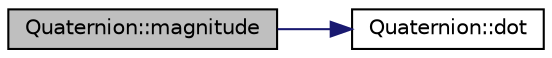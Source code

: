 digraph "Quaternion::magnitude"
{
 // INTERACTIVE_SVG=YES
  edge [fontname="Helvetica",fontsize="10",labelfontname="Helvetica",labelfontsize="10"];
  node [fontname="Helvetica",fontsize="10",shape=record];
  rankdir="LR";
  Node1 [label="Quaternion::magnitude",height=0.2,width=0.4,color="black", fillcolor="grey75", style="filled" fontcolor="black"];
  Node1 -> Node2 [color="midnightblue",fontsize="10",style="solid",fontname="Helvetica"];
  Node2 [label="Quaternion::dot",height=0.2,width=0.4,color="black", fillcolor="white", style="filled",URL="$class_quaternion.html#a0e021e72e048ca03950bac02040a2aad",tooltip="Dot Product of quaternions. "];
}
